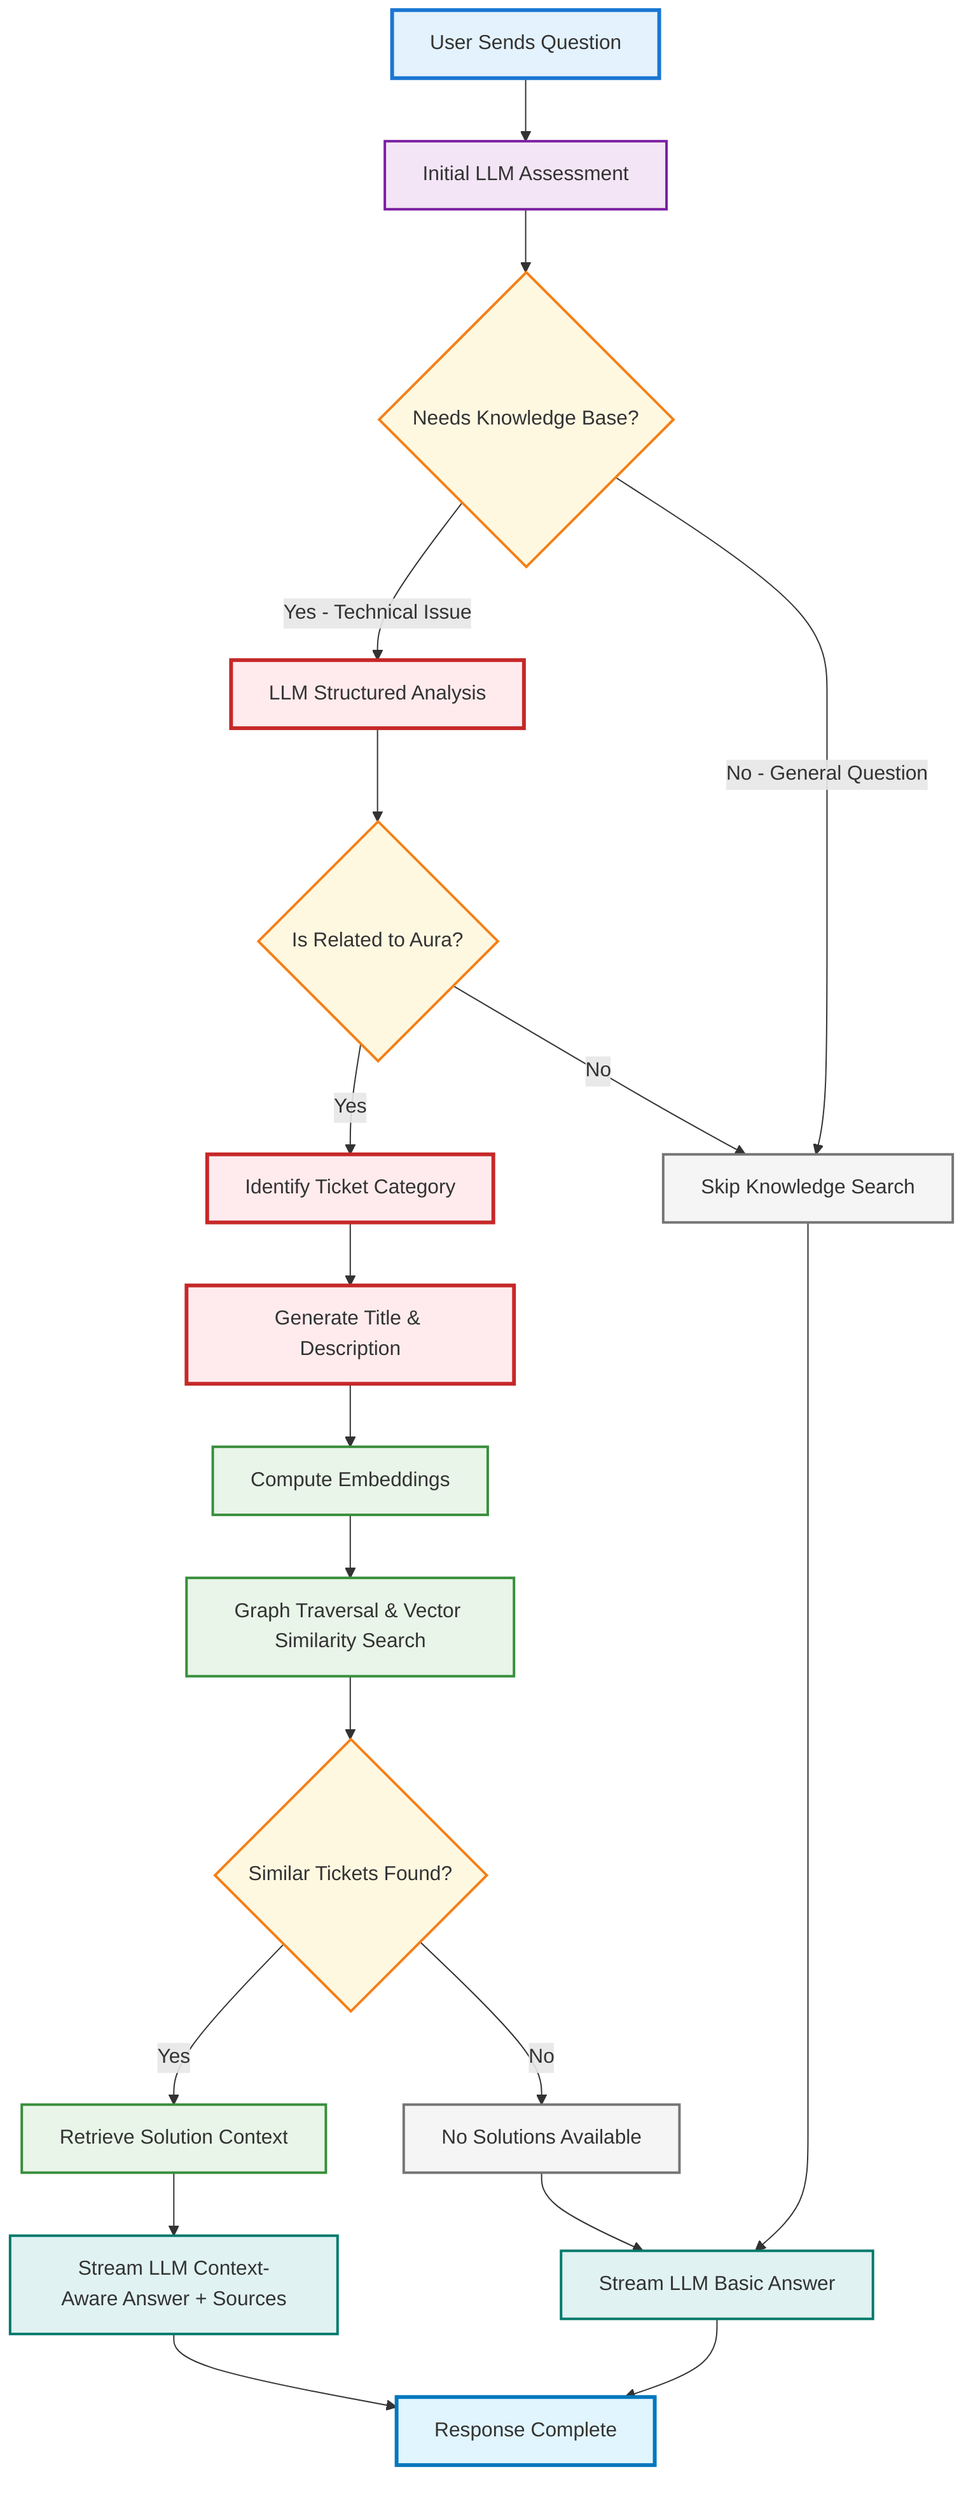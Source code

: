 flowchart TD
    A[User Sends Question] --> B[Initial LLM Assessment]
    
    B --> C{Needs Knowledge Base?}
    
    %% Analysis Path - The Critical Part
    C -->|Yes - Technical Issue| E[LLM Structured Analysis]
    
    %% Detailed Analysis Steps
    E --> F{Is Related to Aura?}

    F -->|Yes| G[Identify Ticket Category]
    F -->|No| H[Skip Knowledge Search]

    G --> I[Generate Title & Description]
    H --> U[Stream LLM Basic Answer]
    I --> J[Compute Embeddings]
    
    J --> K[Graph Traversal & Vector Similarity Search]
    K --> L{Similar Tickets Found?}
    
    L -->|Yes| M[Retrieve Solution Context]
    L -->|No| O[No Solutions Available]
    
    M --> R[Stream LLM Context-Aware Answer + Sources]
    O --> U
    
    %% Direct Path
    C -->|No - General Question| H
    
    %% Final Output
    R --> END[Response Complete]
    U --> END
    
    %% Styling
    classDef startNode fill:#e3f2fd,stroke:#1976d2,stroke-width:3px
    classDef decision fill:#fff8e1,stroke:#f57f17,stroke-width:2px
    classDef analysisNode fill:#ffebee,stroke:#c62828,stroke-width:3px
    classDef toolProcess fill:#e8f5e8,stroke:#388e3c,stroke-width:2px
    classDef response fill:#f3e5f5,stroke:#7b1fa2,stroke-width:2px
    classDef output fill:#e0f2f1,stroke:#00796b,stroke-width:2px
    classDef endNode fill:#e1f5fe,stroke:#0277bd,stroke-width:3px
    classDef skipNode fill:#f5f5f5,stroke:#757575,stroke-width:2px
    
    class A startNode
    class B,T,P,Q,N response
    class C,F,L decision
    class D,E,G,I analysisNode
    class J,K,M toolProcess
    class R,S,U output
    class H,O skipNode
    class END endNode